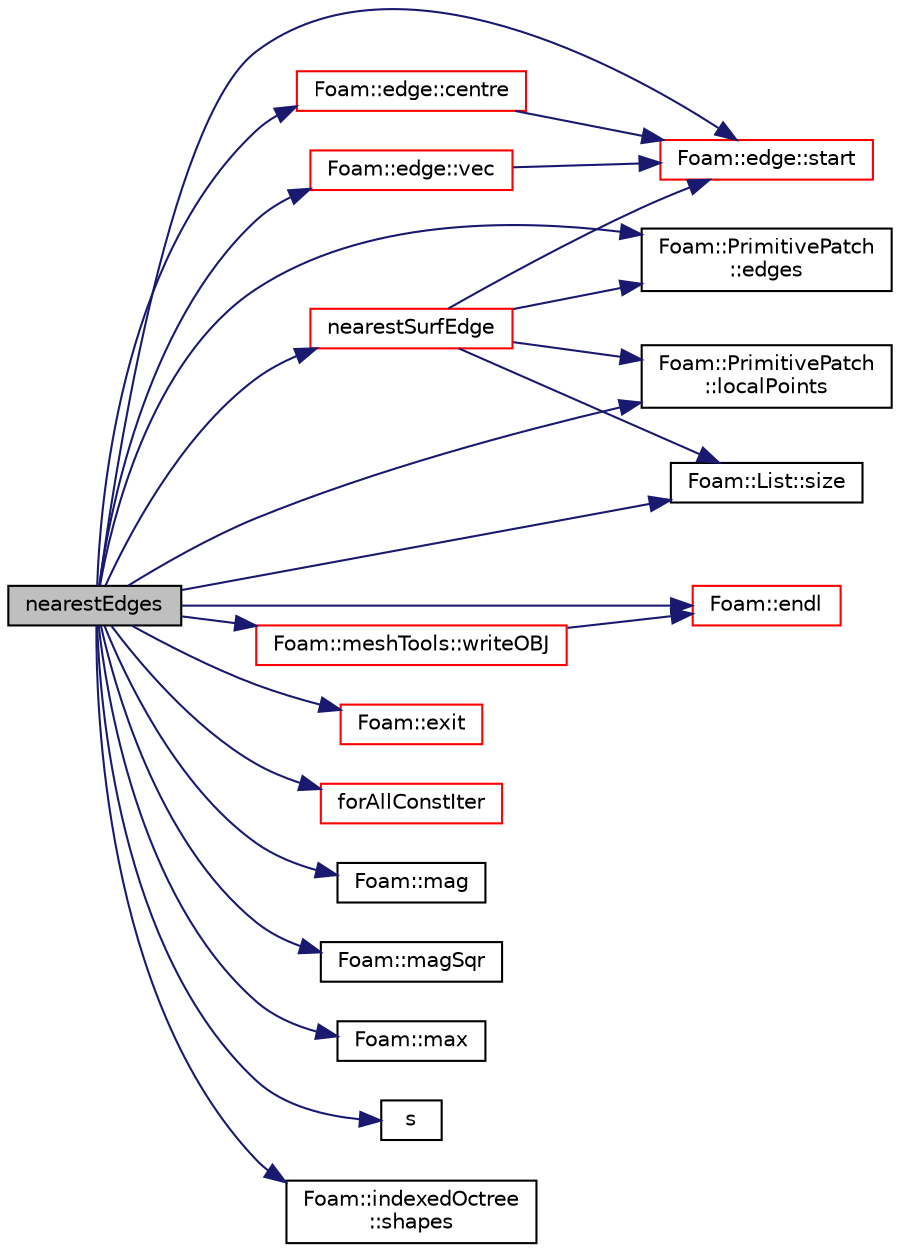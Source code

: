 digraph "nearestEdges"
{
  bgcolor="transparent";
  edge [fontname="Helvetica",fontsize="10",labelfontname="Helvetica",labelfontsize="10"];
  node [fontname="Helvetica",fontsize="10",shape=record];
  rankdir="LR";
  Node2313 [label="nearestEdges",height=0.2,width=0.4,color="black", fillcolor="grey75", style="filled", fontcolor="black"];
  Node2313 -> Node2314 [color="midnightblue",fontsize="10",style="solid",fontname="Helvetica"];
  Node2314 [label="Foam::edge::centre",height=0.2,width=0.4,color="red",URL="$a28361.html#a87a4cbbb775d06be2c2f27bdab4ddb04",tooltip="Return centre (centroid) "];
  Node2314 -> Node2317 [color="midnightblue",fontsize="10",style="solid",fontname="Helvetica"];
  Node2317 [label="Foam::edge::start",height=0.2,width=0.4,color="red",URL="$a28361.html#afe56bdd2031bbf8321e35e2330c0b990",tooltip="Return start vertex label. "];
  Node2313 -> Node2318 [color="midnightblue",fontsize="10",style="solid",fontname="Helvetica"];
  Node2318 [label="Foam::PrimitivePatch\l::edges",height=0.2,width=0.4,color="black",URL="$a28693.html#a21d764179912ddda5c6f95193c289846",tooltip="Return list of edges, address into LOCAL point list. "];
  Node2313 -> Node2319 [color="midnightblue",fontsize="10",style="solid",fontname="Helvetica"];
  Node2319 [label="Foam::endl",height=0.2,width=0.4,color="red",URL="$a21851.html#a2db8fe02a0d3909e9351bb4275b23ce4",tooltip="Add newline and flush stream. "];
  Node2313 -> Node2321 [color="midnightblue",fontsize="10",style="solid",fontname="Helvetica"];
  Node2321 [label="Foam::exit",height=0.2,width=0.4,color="red",URL="$a21851.html#a06ca7250d8e89caf05243ec094843642"];
  Node2313 -> Node2368 [color="midnightblue",fontsize="10",style="solid",fontname="Helvetica"];
  Node2368 [label="forAllConstIter",height=0.2,width=0.4,color="red",URL="$a39311.html#ae21e2836509b0fa7f7cedf6493b11b09"];
  Node2313 -> Node2616 [color="midnightblue",fontsize="10",style="solid",fontname="Helvetica"];
  Node2616 [label="Foam::PrimitivePatch\l::localPoints",height=0.2,width=0.4,color="black",URL="$a28693.html#aca6c65ee2831bb6795149af7635640a2",tooltip="Return pointField of points in patch. "];
  Node2313 -> Node2430 [color="midnightblue",fontsize="10",style="solid",fontname="Helvetica"];
  Node2430 [label="Foam::mag",height=0.2,width=0.4,color="black",URL="$a21851.html#a929da2a3fdcf3dacbbe0487d3a330dae"];
  Node2313 -> Node2617 [color="midnightblue",fontsize="10",style="solid",fontname="Helvetica"];
  Node2617 [label="Foam::magSqr",height=0.2,width=0.4,color="black",URL="$a21851.html#ae6fff2c6981e6d9618aa5038e69def6e"];
  Node2313 -> Node2444 [color="midnightblue",fontsize="10",style="solid",fontname="Helvetica"];
  Node2444 [label="Foam::max",height=0.2,width=0.4,color="black",URL="$a21851.html#ac993e906cf2774ae77e666bc24e81733"];
  Node2313 -> Node2618 [color="midnightblue",fontsize="10",style="solid",fontname="Helvetica"];
  Node2618 [label="nearestSurfEdge",height=0.2,width=0.4,color="red",URL="$a26645.html#aab1a0ec0ce7082b8730a8eb731d2bed1",tooltip="Find nearest surface edge (out of selectedEdges) for. "];
  Node2618 -> Node2417 [color="midnightblue",fontsize="10",style="solid",fontname="Helvetica"];
  Node2417 [label="Foam::List::size",height=0.2,width=0.4,color="black",URL="$a26833.html#a8a5f6fa29bd4b500caf186f60245b384",tooltip="Override size to be inconsistent with allocated storage. "];
  Node2618 -> Node2616 [color="midnightblue",fontsize="10",style="solid",fontname="Helvetica"];
  Node2618 -> Node2318 [color="midnightblue",fontsize="10",style="solid",fontname="Helvetica"];
  Node2618 -> Node2317 [color="midnightblue",fontsize="10",style="solid",fontname="Helvetica"];
  Node2313 -> Node2624 [color="midnightblue",fontsize="10",style="solid",fontname="Helvetica"];
  Node2624 [label="s",height=0.2,width=0.4,color="black",URL="$a19343.html#abb9c4233033fad2ad0206cd4adad3b9f"];
  Node2313 -> Node2625 [color="midnightblue",fontsize="10",style="solid",fontname="Helvetica"];
  Node2625 [label="Foam::indexedOctree\l::shapes",height=0.2,width=0.4,color="black",URL="$a26157.html#a018ca10cf68431d68c860ee380d4b4be",tooltip="Reference to shape. "];
  Node2313 -> Node2417 [color="midnightblue",fontsize="10",style="solid",fontname="Helvetica"];
  Node2313 -> Node2317 [color="midnightblue",fontsize="10",style="solid",fontname="Helvetica"];
  Node2313 -> Node2626 [color="midnightblue",fontsize="10",style="solid",fontname="Helvetica"];
  Node2626 [label="Foam::edge::vec",height=0.2,width=0.4,color="red",URL="$a28361.html#a72eb1bfd9e030458c6f7f33202ea5b4f",tooltip="Return the vector (end - start) "];
  Node2626 -> Node2317 [color="midnightblue",fontsize="10",style="solid",fontname="Helvetica"];
  Node2313 -> Node2627 [color="midnightblue",fontsize="10",style="solid",fontname="Helvetica"];
  Node2627 [label="Foam::meshTools::writeOBJ",height=0.2,width=0.4,color="red",URL="$a21883.html#afd76c6ccc8ee4a5957f0232218167c17",tooltip="Write obj representation of point. "];
  Node2627 -> Node2319 [color="midnightblue",fontsize="10",style="solid",fontname="Helvetica"];
}
